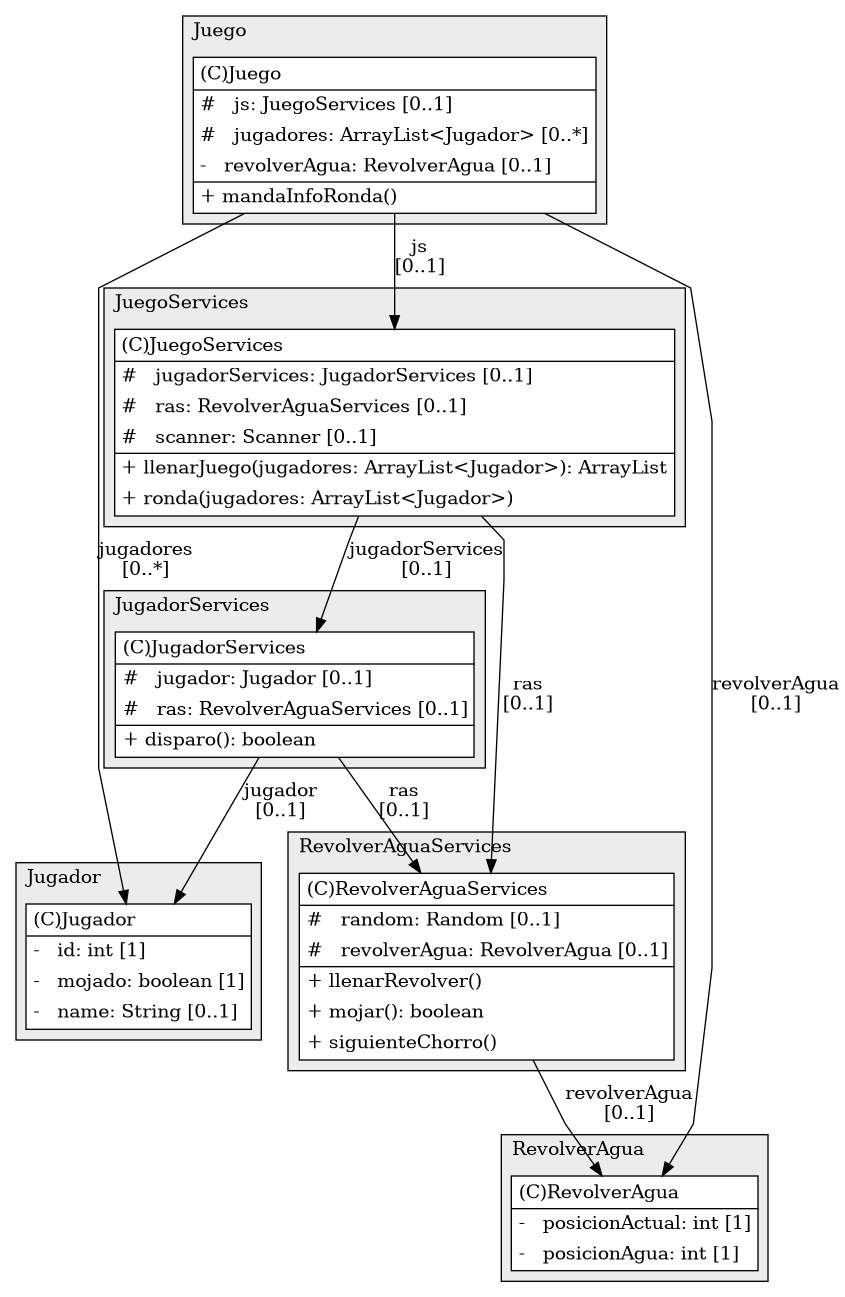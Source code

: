@startuml

/' diagram meta data start
config=StructureConfiguration;
{
  "projectClassification": {
    "searchMode": "OpenProject", // OpenProject, AllProjects
    "includedProjects": "",
    "pathEndKeywords": "*.impl",
    "isClientPath": "",
    "isClientName": "",
    "isTestPath": "",
    "isTestName": "",
    "isMappingPath": "",
    "isMappingName": "",
    "isDataAccessPath": "",
    "isDataAccessName": "",
    "isDataStructurePath": "",
    "isDataStructureName": "",
    "isInterfaceStructuresPath": "",
    "isInterfaceStructuresName": "",
    "isEntryPointPath": "",
    "isEntryPointName": "",
    "treatFinalFieldsAsMandatory": false
  },
  "graphRestriction": {
    "classPackageExcludeFilter": "",
    "classPackageIncludeFilter": "",
    "classNameExcludeFilter": "",
    "classNameIncludeFilter": "",
    "methodNameExcludeFilter": "",
    "methodNameIncludeFilter": "",
    "removeByInheritance": "", // inheritance/annotation based filtering is done in a second step
    "removeByAnnotation": "",
    "removeByClassPackage": "", // cleanup the graph after inheritance/annotation based filtering is done
    "removeByClassName": "",
    "cutMappings": false,
    "cutEnum": true,
    "cutTests": true,
    "cutClient": true,
    "cutDataAccess": false,
    "cutInterfaceStructures": false,
    "cutDataStructures": false,
    "cutGetterAndSetter": true,
    "cutConstructors": true
  },
  "graphTraversal": {
    "forwardDepth": 6,
    "backwardDepth": 6,
    "classPackageExcludeFilter": "",
    "classPackageIncludeFilter": "",
    "classNameExcludeFilter": "",
    "classNameIncludeFilter": "",
    "methodNameExcludeFilter": "",
    "methodNameIncludeFilter": "",
    "hideMappings": false,
    "hideDataStructures": false,
    "hidePrivateMethods": true,
    "hideInterfaceCalls": true, // indirection: implementation -> interface (is hidden) -> implementation
    "onlyShowApplicationEntryPoints": false, // root node is included
    "useMethodCallsForStructureDiagram": "ForwardOnly" // ForwardOnly, BothDirections, No
  },
  "details": {
    "aggregation": "GroupByClass", // ByClass, GroupByClass, None
    "showClassGenericTypes": true,
    "showMethods": true,
    "showMethodParameterNames": true,
    "showMethodParameterTypes": true,
    "showMethodReturnType": true,
    "showPackageLevels": 2,
    "showDetailedClassStructure": true
  },
  "rootClass": "Juego.Juego",
  "extensionCallbackMethod": "" // qualified.class.name#methodName - signature: public static String method(String)
}
diagram meta data end '/



digraph g {
    rankdir="TB"
    splines=polyline
    

'nodes 
subgraph cluster_2037914080 { 
   	label=JugadorServices
	labeljust=l
	fillcolor="#ececec"
	style=filled
   
   JugadorServices2037914080[
	label=<<TABLE BORDER="1" CELLBORDER="0" CELLPADDING="4" CELLSPACING="0">
<TR><TD ALIGN="LEFT" >(C)JugadorServices</TD></TR>
<HR/>
<TR><TD ALIGN="LEFT" >#   jugador: Jugador [0..1]</TD></TR>
<TR><TD ALIGN="LEFT" >#   ras: RevolverAguaServices [0..1]</TD></TR>
<HR/>
<TR><TD ALIGN="LEFT" >+ disparo(): boolean</TD></TR>
</TABLE>>
	style=filled
	margin=0
	shape=plaintext
	fillcolor="#FFFFFF"
];
} 

subgraph cluster_403518370 { 
   	label=Jugador
	labeljust=l
	fillcolor="#ececec"
	style=filled
   
   Jugador403518370[
	label=<<TABLE BORDER="1" CELLBORDER="0" CELLPADDING="4" CELLSPACING="0">
<TR><TD ALIGN="LEFT" >(C)Jugador</TD></TR>
<HR/>
<TR><TD ALIGN="LEFT" >-   id: int [1]</TD></TR>
<TR><TD ALIGN="LEFT" >-   mojado: boolean [1]</TD></TR>
<TR><TD ALIGN="LEFT" >-   name: String [0..1]</TD></TR>
</TABLE>>
	style=filled
	margin=0
	shape=plaintext
	fillcolor="#FFFFFF"
];
} 

subgraph cluster_496178496 { 
   	label=JuegoServices
	labeljust=l
	fillcolor="#ececec"
	style=filled
   
   JuegoServices496178496[
	label=<<TABLE BORDER="1" CELLBORDER="0" CELLPADDING="4" CELLSPACING="0">
<TR><TD ALIGN="LEFT" >(C)JuegoServices</TD></TR>
<HR/>
<TR><TD ALIGN="LEFT" >#   jugadorServices: JugadorServices [0..1]</TD></TR>
<TR><TD ALIGN="LEFT" >#   ras: RevolverAguaServices [0..1]</TD></TR>
<TR><TD ALIGN="LEFT" >#   scanner: Scanner [0..1]</TD></TR>
<HR/>
<TR><TD ALIGN="LEFT" >+ llenarJuego(jugadores: ArrayList&lt;Jugador&gt;): ArrayList</TD></TR>
<TR><TD ALIGN="LEFT" >+ ronda(jugadores: ArrayList&lt;Jugador&gt;)</TD></TR>
</TABLE>>
	style=filled
	margin=0
	shape=plaintext
	fillcolor="#FFFFFF"
];
} 

subgraph cluster_668476077 { 
   	label=RevolverAguaServices
	labeljust=l
	fillcolor="#ececec"
	style=filled
   
   RevolverAguaServices668476077[
	label=<<TABLE BORDER="1" CELLBORDER="0" CELLPADDING="4" CELLSPACING="0">
<TR><TD ALIGN="LEFT" >(C)RevolverAguaServices</TD></TR>
<HR/>
<TR><TD ALIGN="LEFT" >#   random: Random [0..1]</TD></TR>
<TR><TD ALIGN="LEFT" >#   revolverAgua: RevolverAgua [0..1]</TD></TR>
<HR/>
<TR><TD ALIGN="LEFT" >+ llenarRevolver()</TD></TR>
<TR><TD ALIGN="LEFT" >+ mojar(): boolean</TD></TR>
<TR><TD ALIGN="LEFT" >+ siguienteChorro()</TD></TR>
</TABLE>>
	style=filled
	margin=0
	shape=plaintext
	fillcolor="#FFFFFF"
];
} 

subgraph cluster_71926466 { 
   	label=Juego
	labeljust=l
	fillcolor="#ececec"
	style=filled
   
   Juego71926466[
	label=<<TABLE BORDER="1" CELLBORDER="0" CELLPADDING="4" CELLSPACING="0">
<TR><TD ALIGN="LEFT" >(C)Juego</TD></TR>
<HR/>
<TR><TD ALIGN="LEFT" >#   js: JuegoServices [0..1]</TD></TR>
<TR><TD ALIGN="LEFT" >#   jugadores: ArrayList&lt;Jugador&gt; [0..*]</TD></TR>
<TR><TD ALIGN="LEFT" >-   revolverAgua: RevolverAgua [0..1]</TD></TR>
<HR/>
<TR><TD ALIGN="LEFT" >+ mandaInfoRonda()</TD></TR>
</TABLE>>
	style=filled
	margin=0
	shape=plaintext
	fillcolor="#FFFFFF"
];
} 

subgraph cluster_8719829 { 
   	label=RevolverAgua
	labeljust=l
	fillcolor="#ececec"
	style=filled
   
   RevolverAgua8719829[
	label=<<TABLE BORDER="1" CELLBORDER="0" CELLPADDING="4" CELLSPACING="0">
<TR><TD ALIGN="LEFT" >(C)RevolverAgua</TD></TR>
<HR/>
<TR><TD ALIGN="LEFT" >-   posicionActual: int [1]</TD></TR>
<TR><TD ALIGN="LEFT" >-   posicionAgua: int [1]</TD></TR>
</TABLE>>
	style=filled
	margin=0
	shape=plaintext
	fillcolor="#FFFFFF"
];
} 

'edges    
Juego71926466 -> JuegoServices496178496[label="js
[0..1]"];
Juego71926466 -> Jugador403518370[label="jugadores
[0..*]"];
Juego71926466 -> RevolverAgua8719829[label="revolverAgua
[0..1]"];
JuegoServices496178496 -> JugadorServices2037914080[label="jugadorServices
[0..1]"];
JuegoServices496178496 -> RevolverAguaServices668476077[label="ras
[0..1]"];
JugadorServices2037914080 -> Jugador403518370[label="jugador
[0..1]"];
JugadorServices2037914080 -> RevolverAguaServices668476077[label="ras
[0..1]"];
RevolverAguaServices668476077 -> RevolverAgua8719829[label="revolverAgua
[0..1]"];
    
}
@enduml